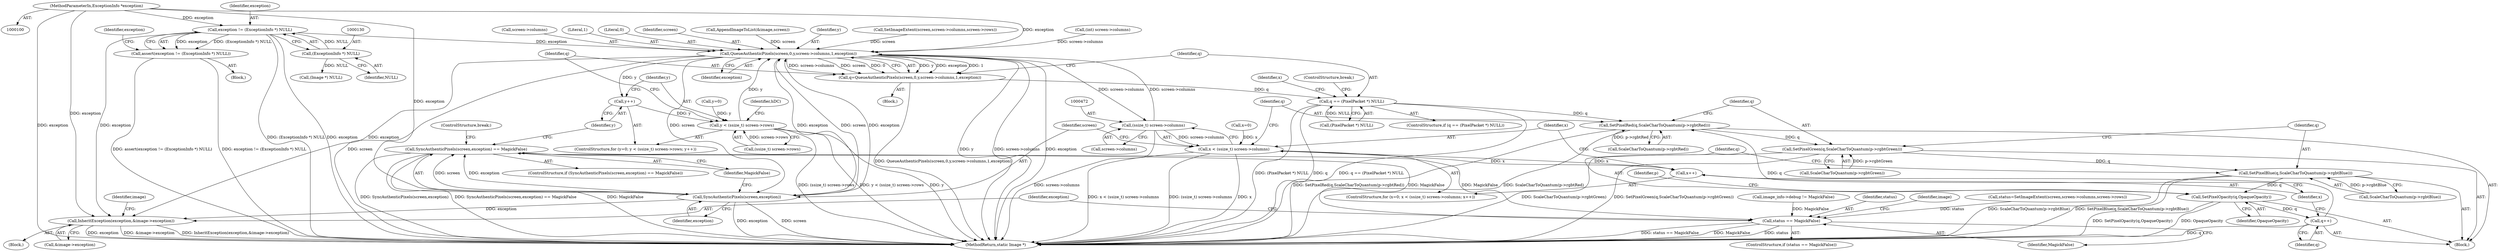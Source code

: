 digraph "0_ImageMagick_8c10b9247509c0484b55330458846115131ec2ae@pointer" {
"1000127" [label="(Call,exception != (ExceptionInfo *) NULL)"];
"1000102" [label="(MethodParameterIn,ExceptionInfo *exception)"];
"1000129" [label="(Call,(ExceptionInfo *) NULL)"];
"1000126" [label="(Call,assert(exception != (ExceptionInfo *) NULL))"];
"1000259" [label="(Call,InheritException(exception,&image->exception))"];
"1000449" [label="(Call,QueueAuthenticPixels(screen,0,y,screen->columns,1,exception))"];
"1000444" [label="(Call,y++)"];
"1000437" [label="(Call,y < (ssize_t) screen->rows)"];
"1000447" [label="(Call,q=QueueAuthenticPixels(screen,0,y,screen->columns,1,exception))"];
"1000459" [label="(Call,q == (PixelPacket *) NULL)"];
"1000479" [label="(Call,SetPixelRed(q,ScaleCharToQuantum(p->rgbtRed)))"];
"1000485" [label="(Call,SetPixelGreen(q,ScaleCharToQuantum(p->rgbtGreen)))"];
"1000491" [label="(Call,SetPixelBlue(q,ScaleCharToQuantum(p->rgbtBlue)))"];
"1000497" [label="(Call,SetPixelOpacity(q,OpaqueOpacity))"];
"1000502" [label="(Call,q++)"];
"1000471" [label="(Call,(ssize_t) screen->columns)"];
"1000469" [label="(Call,x < (ssize_t) screen->columns)"];
"1000476" [label="(Call,x++)"];
"1000506" [label="(Call,SyncAuthenticPixels(screen,exception))"];
"1000505" [label="(Call,SyncAuthenticPixels(screen,exception) == MagickFalse)"];
"1000255" [label="(Call,status == MagickFalse)"];
"1000126" [label="(Call,assert(exception != (ExceptionInfo *) NULL))"];
"1000246" [label="(Call,SetImageExtent(screen,screen->columns,screen->rows))"];
"1000433" [label="(ControlStructure,for (y=0; y < (ssize_t) screen->rows; y++))"];
"1000128" [label="(Identifier,exception)"];
"1000486" [label="(Identifier,q)"];
"1000506" [label="(Call,SyncAuthenticPixels(screen,exception))"];
"1000127" [label="(Call,exception != (ExceptionInfo *) NULL)"];
"1000414" [label="(Call,(int) screen->columns)"];
"1000464" [label="(ControlStructure,break;)"];
"1000479" [label="(Call,SetPixelRed(q,ScaleCharToQuantum(p->rgbtRed)))"];
"1000457" [label="(Identifier,exception)"];
"1000458" [label="(ControlStructure,if (q == (PixelPacket *) NULL))"];
"1000502" [label="(Call,q++)"];
"1000453" [label="(Call,screen->columns)"];
"1000492" [label="(Identifier,q)"];
"1000469" [label="(Call,x < (ssize_t) screen->columns)"];
"1000505" [label="(Call,SyncAuthenticPixels(screen,exception) == MagickFalse)"];
"1000256" [label="(Identifier,status)"];
"1000267" [label="(Identifier,image)"];
"1000487" [label="(Call,ScaleCharToQuantum(p->rgbtGreen))"];
"1000501" [label="(Identifier,p)"];
"1000477" [label="(Identifier,x)"];
"1000476" [label="(Call,x++)"];
"1000510" [label="(ControlStructure,break;)"];
"1000445" [label="(Identifier,y)"];
"1000485" [label="(Call,SetPixelGreen(q,ScaleCharToQuantum(p->rgbtGreen)))"];
"1000456" [label="(Literal,1)"];
"1000449" [label="(Call,QueueAuthenticPixels(screen,0,y,screen->columns,1,exception))"];
"1000437" [label="(Call,y < (ssize_t) screen->rows)"];
"1000135" [label="(Identifier,exception)"];
"1000131" [label="(Identifier,NULL)"];
"1000261" [label="(Call,&image->exception)"];
"1000439" [label="(Call,(ssize_t) screen->rows)"];
"1000480" [label="(Identifier,q)"];
"1000254" [label="(ControlStructure,if (status == MagickFalse))"];
"1000451" [label="(Literal,0)"];
"1000498" [label="(Identifier,q)"];
"1000491" [label="(Call,SetPixelBlue(q,ScaleCharToQuantum(p->rgbtBlue)))"];
"1000444" [label="(Call,y++)"];
"1000493" [label="(Call,ScaleCharToQuantum(p->rgbtBlue))"];
"1000465" [label="(ControlStructure,for (x=0; x < (ssize_t) screen->columns; x++))"];
"1000260" [label="(Identifier,exception)"];
"1000447" [label="(Call,q=QueueAuthenticPixels(screen,0,y,screen->columns,1,exception))"];
"1000471" [label="(Call,(ssize_t) screen->columns)"];
"1000459" [label="(Call,q == (PixelPacket *) NULL)"];
"1000467" [label="(Identifier,x)"];
"1000473" [label="(Call,screen->columns)"];
"1000270" [label="(Identifier,image)"];
"1000470" [label="(Identifier,x)"];
"1000509" [label="(Identifier,MagickFalse)"];
"1000450" [label="(Identifier,screen)"];
"1000434" [label="(Call,y=0)"];
"1000497" [label="(Call,SetPixelOpacity(q,OpaqueOpacity))"];
"1000244" [label="(Call,status=SetImageExtent(screen,screen->columns,screen->rows))"];
"1000448" [label="(Identifier,q)"];
"1000278" [label="(Call,AppendImageToList(&image,screen))"];
"1000466" [label="(Call,x=0)"];
"1000499" [label="(Identifier,OpaqueOpacity)"];
"1000508" [label="(Identifier,exception)"];
"1000257" [label="(Identifier,MagickFalse)"];
"1000255" [label="(Call,status == MagickFalse)"];
"1000452" [label="(Identifier,y)"];
"1000512" [label="(Identifier,hDC)"];
"1000481" [label="(Call,ScaleCharToQuantum(p->rgbtRed))"];
"1000259" [label="(Call,InheritException(exception,&image->exception))"];
"1000519" [label="(MethodReturn,static Image *)"];
"1000258" [label="(Block,)"];
"1000438" [label="(Identifier,y)"];
"1000478" [label="(Block,)"];
"1000446" [label="(Block,)"];
"1000507" [label="(Identifier,screen)"];
"1000102" [label="(MethodParameterIn,ExceptionInfo *exception)"];
"1000461" [label="(Call,(PixelPacket *) NULL)"];
"1000460" [label="(Identifier,q)"];
"1000503" [label="(Identifier,q)"];
"1000129" [label="(Call,(ExceptionInfo *) NULL)"];
"1000112" [label="(Call,image_info->debug != MagickFalse)"];
"1000140" [label="(Call,(Image *) NULL)"];
"1000103" [label="(Block,)"];
"1000504" [label="(ControlStructure,if (SyncAuthenticPixels(screen,exception) == MagickFalse))"];
"1000127" -> "1000126"  [label="AST: "];
"1000127" -> "1000129"  [label="CFG: "];
"1000128" -> "1000127"  [label="AST: "];
"1000129" -> "1000127"  [label="AST: "];
"1000126" -> "1000127"  [label="CFG: "];
"1000127" -> "1000519"  [label="DDG: (ExceptionInfo *) NULL"];
"1000127" -> "1000519"  [label="DDG: exception"];
"1000127" -> "1000126"  [label="DDG: exception"];
"1000127" -> "1000126"  [label="DDG: (ExceptionInfo *) NULL"];
"1000102" -> "1000127"  [label="DDG: exception"];
"1000129" -> "1000127"  [label="DDG: NULL"];
"1000127" -> "1000259"  [label="DDG: exception"];
"1000127" -> "1000449"  [label="DDG: exception"];
"1000102" -> "1000100"  [label="AST: "];
"1000102" -> "1000519"  [label="DDG: exception"];
"1000102" -> "1000259"  [label="DDG: exception"];
"1000102" -> "1000449"  [label="DDG: exception"];
"1000102" -> "1000506"  [label="DDG: exception"];
"1000129" -> "1000131"  [label="CFG: "];
"1000130" -> "1000129"  [label="AST: "];
"1000131" -> "1000129"  [label="AST: "];
"1000129" -> "1000140"  [label="DDG: NULL"];
"1000126" -> "1000103"  [label="AST: "];
"1000135" -> "1000126"  [label="CFG: "];
"1000126" -> "1000519"  [label="DDG: assert(exception != (ExceptionInfo *) NULL)"];
"1000126" -> "1000519"  [label="DDG: exception != (ExceptionInfo *) NULL"];
"1000259" -> "1000258"  [label="AST: "];
"1000259" -> "1000261"  [label="CFG: "];
"1000260" -> "1000259"  [label="AST: "];
"1000261" -> "1000259"  [label="AST: "];
"1000267" -> "1000259"  [label="CFG: "];
"1000259" -> "1000519"  [label="DDG: InheritException(exception,&image->exception)"];
"1000259" -> "1000519"  [label="DDG: exception"];
"1000259" -> "1000519"  [label="DDG: &image->exception"];
"1000449" -> "1000259"  [label="DDG: exception"];
"1000506" -> "1000259"  [label="DDG: exception"];
"1000449" -> "1000447"  [label="AST: "];
"1000449" -> "1000457"  [label="CFG: "];
"1000450" -> "1000449"  [label="AST: "];
"1000451" -> "1000449"  [label="AST: "];
"1000452" -> "1000449"  [label="AST: "];
"1000453" -> "1000449"  [label="AST: "];
"1000456" -> "1000449"  [label="AST: "];
"1000457" -> "1000449"  [label="AST: "];
"1000447" -> "1000449"  [label="CFG: "];
"1000449" -> "1000519"  [label="DDG: exception"];
"1000449" -> "1000519"  [label="DDG: screen"];
"1000449" -> "1000519"  [label="DDG: y"];
"1000449" -> "1000519"  [label="DDG: screen->columns"];
"1000449" -> "1000444"  [label="DDG: y"];
"1000449" -> "1000447"  [label="DDG: y"];
"1000449" -> "1000447"  [label="DDG: exception"];
"1000449" -> "1000447"  [label="DDG: 1"];
"1000449" -> "1000447"  [label="DDG: screen->columns"];
"1000449" -> "1000447"  [label="DDG: screen"];
"1000449" -> "1000447"  [label="DDG: 0"];
"1000506" -> "1000449"  [label="DDG: screen"];
"1000506" -> "1000449"  [label="DDG: exception"];
"1000278" -> "1000449"  [label="DDG: screen"];
"1000246" -> "1000449"  [label="DDG: screen"];
"1000437" -> "1000449"  [label="DDG: y"];
"1000414" -> "1000449"  [label="DDG: screen->columns"];
"1000471" -> "1000449"  [label="DDG: screen->columns"];
"1000449" -> "1000471"  [label="DDG: screen->columns"];
"1000449" -> "1000506"  [label="DDG: screen"];
"1000449" -> "1000506"  [label="DDG: exception"];
"1000444" -> "1000433"  [label="AST: "];
"1000444" -> "1000445"  [label="CFG: "];
"1000445" -> "1000444"  [label="AST: "];
"1000438" -> "1000444"  [label="CFG: "];
"1000444" -> "1000437"  [label="DDG: y"];
"1000437" -> "1000433"  [label="AST: "];
"1000437" -> "1000439"  [label="CFG: "];
"1000438" -> "1000437"  [label="AST: "];
"1000439" -> "1000437"  [label="AST: "];
"1000448" -> "1000437"  [label="CFG: "];
"1000512" -> "1000437"  [label="CFG: "];
"1000437" -> "1000519"  [label="DDG: y < (ssize_t) screen->rows"];
"1000437" -> "1000519"  [label="DDG: y"];
"1000437" -> "1000519"  [label="DDG: (ssize_t) screen->rows"];
"1000434" -> "1000437"  [label="DDG: y"];
"1000439" -> "1000437"  [label="DDG: screen->rows"];
"1000447" -> "1000446"  [label="AST: "];
"1000448" -> "1000447"  [label="AST: "];
"1000460" -> "1000447"  [label="CFG: "];
"1000447" -> "1000519"  [label="DDG: QueueAuthenticPixels(screen,0,y,screen->columns,1,exception)"];
"1000447" -> "1000459"  [label="DDG: q"];
"1000459" -> "1000458"  [label="AST: "];
"1000459" -> "1000461"  [label="CFG: "];
"1000460" -> "1000459"  [label="AST: "];
"1000461" -> "1000459"  [label="AST: "];
"1000464" -> "1000459"  [label="CFG: "];
"1000467" -> "1000459"  [label="CFG: "];
"1000459" -> "1000519"  [label="DDG: (PixelPacket *) NULL"];
"1000459" -> "1000519"  [label="DDG: q"];
"1000459" -> "1000519"  [label="DDG: q == (PixelPacket *) NULL"];
"1000461" -> "1000459"  [label="DDG: NULL"];
"1000459" -> "1000479"  [label="DDG: q"];
"1000479" -> "1000478"  [label="AST: "];
"1000479" -> "1000481"  [label="CFG: "];
"1000480" -> "1000479"  [label="AST: "];
"1000481" -> "1000479"  [label="AST: "];
"1000486" -> "1000479"  [label="CFG: "];
"1000479" -> "1000519"  [label="DDG: SetPixelRed(q,ScaleCharToQuantum(p->rgbtRed))"];
"1000479" -> "1000519"  [label="DDG: ScaleCharToQuantum(p->rgbtRed)"];
"1000502" -> "1000479"  [label="DDG: q"];
"1000481" -> "1000479"  [label="DDG: p->rgbtRed"];
"1000479" -> "1000485"  [label="DDG: q"];
"1000485" -> "1000478"  [label="AST: "];
"1000485" -> "1000487"  [label="CFG: "];
"1000486" -> "1000485"  [label="AST: "];
"1000487" -> "1000485"  [label="AST: "];
"1000492" -> "1000485"  [label="CFG: "];
"1000485" -> "1000519"  [label="DDG: ScaleCharToQuantum(p->rgbtGreen)"];
"1000485" -> "1000519"  [label="DDG: SetPixelGreen(q,ScaleCharToQuantum(p->rgbtGreen))"];
"1000487" -> "1000485"  [label="DDG: p->rgbtGreen"];
"1000485" -> "1000491"  [label="DDG: q"];
"1000491" -> "1000478"  [label="AST: "];
"1000491" -> "1000493"  [label="CFG: "];
"1000492" -> "1000491"  [label="AST: "];
"1000493" -> "1000491"  [label="AST: "];
"1000498" -> "1000491"  [label="CFG: "];
"1000491" -> "1000519"  [label="DDG: ScaleCharToQuantum(p->rgbtBlue)"];
"1000491" -> "1000519"  [label="DDG: SetPixelBlue(q,ScaleCharToQuantum(p->rgbtBlue))"];
"1000493" -> "1000491"  [label="DDG: p->rgbtBlue"];
"1000491" -> "1000497"  [label="DDG: q"];
"1000497" -> "1000478"  [label="AST: "];
"1000497" -> "1000499"  [label="CFG: "];
"1000498" -> "1000497"  [label="AST: "];
"1000499" -> "1000497"  [label="AST: "];
"1000501" -> "1000497"  [label="CFG: "];
"1000497" -> "1000519"  [label="DDG: SetPixelOpacity(q,OpaqueOpacity)"];
"1000497" -> "1000519"  [label="DDG: OpaqueOpacity"];
"1000497" -> "1000502"  [label="DDG: q"];
"1000502" -> "1000478"  [label="AST: "];
"1000502" -> "1000503"  [label="CFG: "];
"1000503" -> "1000502"  [label="AST: "];
"1000477" -> "1000502"  [label="CFG: "];
"1000502" -> "1000519"  [label="DDG: q"];
"1000471" -> "1000469"  [label="AST: "];
"1000471" -> "1000473"  [label="CFG: "];
"1000472" -> "1000471"  [label="AST: "];
"1000473" -> "1000471"  [label="AST: "];
"1000469" -> "1000471"  [label="CFG: "];
"1000471" -> "1000519"  [label="DDG: screen->columns"];
"1000471" -> "1000469"  [label="DDG: screen->columns"];
"1000469" -> "1000465"  [label="AST: "];
"1000470" -> "1000469"  [label="AST: "];
"1000480" -> "1000469"  [label="CFG: "];
"1000507" -> "1000469"  [label="CFG: "];
"1000469" -> "1000519"  [label="DDG: x < (ssize_t) screen->columns"];
"1000469" -> "1000519"  [label="DDG: (ssize_t) screen->columns"];
"1000469" -> "1000519"  [label="DDG: x"];
"1000466" -> "1000469"  [label="DDG: x"];
"1000476" -> "1000469"  [label="DDG: x"];
"1000469" -> "1000476"  [label="DDG: x"];
"1000476" -> "1000465"  [label="AST: "];
"1000476" -> "1000477"  [label="CFG: "];
"1000477" -> "1000476"  [label="AST: "];
"1000470" -> "1000476"  [label="CFG: "];
"1000506" -> "1000505"  [label="AST: "];
"1000506" -> "1000508"  [label="CFG: "];
"1000507" -> "1000506"  [label="AST: "];
"1000508" -> "1000506"  [label="AST: "];
"1000509" -> "1000506"  [label="CFG: "];
"1000506" -> "1000519"  [label="DDG: screen"];
"1000506" -> "1000519"  [label="DDG: exception"];
"1000506" -> "1000505"  [label="DDG: screen"];
"1000506" -> "1000505"  [label="DDG: exception"];
"1000505" -> "1000504"  [label="AST: "];
"1000505" -> "1000509"  [label="CFG: "];
"1000509" -> "1000505"  [label="AST: "];
"1000510" -> "1000505"  [label="CFG: "];
"1000445" -> "1000505"  [label="CFG: "];
"1000505" -> "1000519"  [label="DDG: MagickFalse"];
"1000505" -> "1000519"  [label="DDG: SyncAuthenticPixels(screen,exception)"];
"1000505" -> "1000519"  [label="DDG: SyncAuthenticPixels(screen,exception) == MagickFalse"];
"1000505" -> "1000255"  [label="DDG: MagickFalse"];
"1000255" -> "1000505"  [label="DDG: MagickFalse"];
"1000255" -> "1000254"  [label="AST: "];
"1000255" -> "1000257"  [label="CFG: "];
"1000256" -> "1000255"  [label="AST: "];
"1000257" -> "1000255"  [label="AST: "];
"1000260" -> "1000255"  [label="CFG: "];
"1000270" -> "1000255"  [label="CFG: "];
"1000255" -> "1000519"  [label="DDG: status == MagickFalse"];
"1000255" -> "1000519"  [label="DDG: MagickFalse"];
"1000255" -> "1000519"  [label="DDG: status"];
"1000244" -> "1000255"  [label="DDG: status"];
"1000112" -> "1000255"  [label="DDG: MagickFalse"];
}

